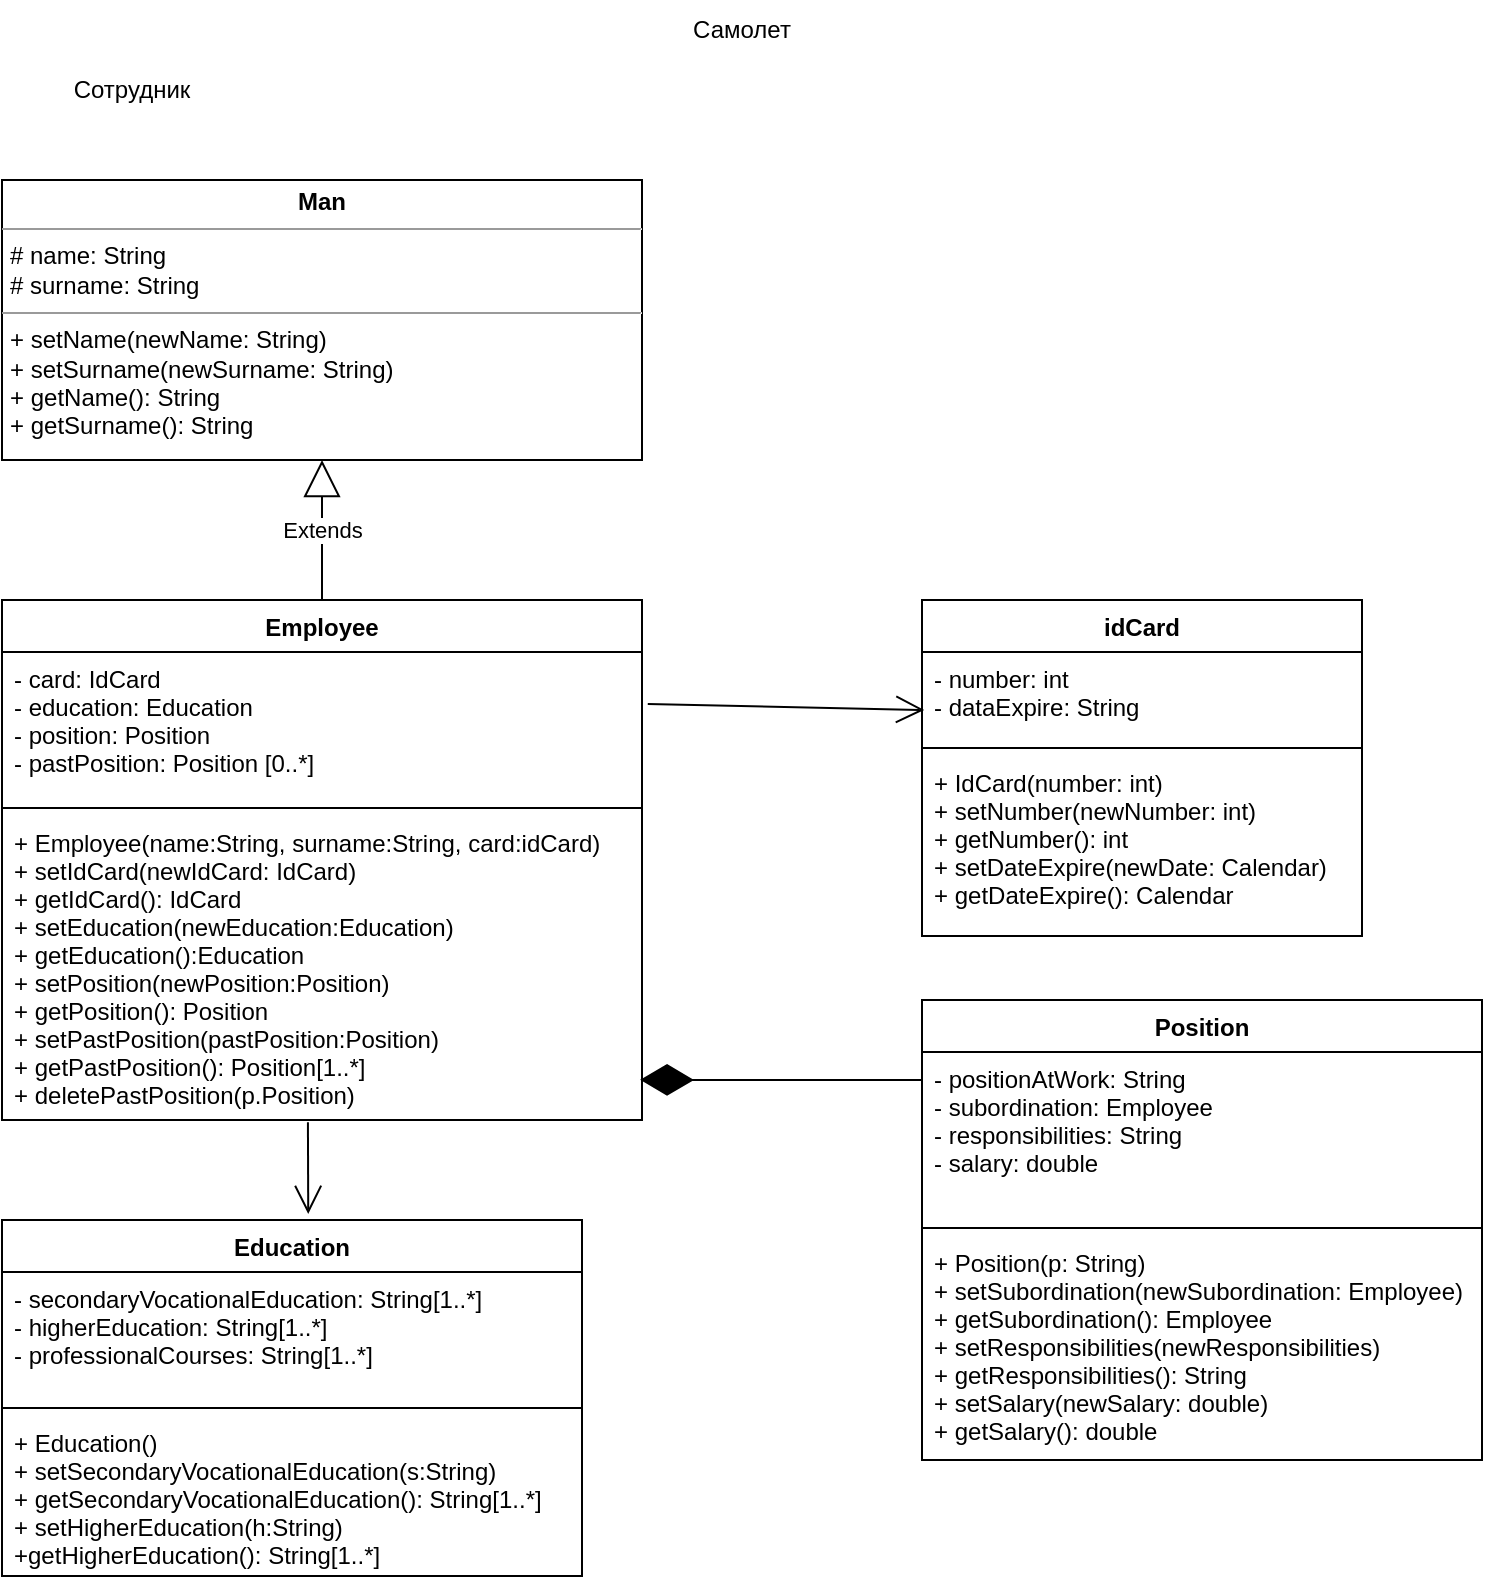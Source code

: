 <mxfile version="16.5.1" type="device"><diagram id="lKweHb_fgRcx7lAHBgXL" name="Page-1"><mxGraphModel dx="1158" dy="845" grid="1" gridSize="10" guides="1" tooltips="1" connect="1" arrows="1" fold="1" page="1" pageScale="1" pageWidth="827" pageHeight="1169" math="0" shadow="0"><root><mxCell id="0"/><mxCell id="1" parent="0"/><mxCell id="x3hnnmNgJB4RIHa0ofEN-1" value="Самолет" style="text;html=1;strokeColor=none;fillColor=none;align=center;verticalAlign=middle;whiteSpace=wrap;rounded=0;" parent="1" vertex="1"><mxGeometry x="460" y="30" width="60" height="30" as="geometry"/></mxCell><mxCell id="x3hnnmNgJB4RIHa0ofEN-2" value="Сотрудник" style="text;html=1;strokeColor=none;fillColor=none;align=center;verticalAlign=middle;whiteSpace=wrap;rounded=0;" parent="1" vertex="1"><mxGeometry x="155" y="60" width="60" height="30" as="geometry"/></mxCell><mxCell id="x3hnnmNgJB4RIHa0ofEN-3" value="Employee" style="swimlane;fontStyle=1;align=center;verticalAlign=top;childLayout=stackLayout;horizontal=1;startSize=26;horizontalStack=0;resizeParent=1;resizeParentMax=0;resizeLast=0;collapsible=1;marginBottom=0;" parent="1" vertex="1"><mxGeometry x="120" y="330" width="320" height="260" as="geometry"/></mxCell><mxCell id="x3hnnmNgJB4RIHa0ofEN-4" value="- card: IdCard&#10;- education: Education&#10;- position: Position&#10;- pastPosition: Position [0..*]" style="text;strokeColor=none;fillColor=none;align=left;verticalAlign=top;spacingLeft=4;spacingRight=4;overflow=hidden;rotatable=0;points=[[0,0.5],[1,0.5]];portConstraint=eastwest;" parent="x3hnnmNgJB4RIHa0ofEN-3" vertex="1"><mxGeometry y="26" width="320" height="74" as="geometry"/></mxCell><mxCell id="x3hnnmNgJB4RIHa0ofEN-5" value="" style="line;strokeWidth=1;fillColor=none;align=left;verticalAlign=middle;spacingTop=-1;spacingLeft=3;spacingRight=3;rotatable=0;labelPosition=right;points=[];portConstraint=eastwest;" parent="x3hnnmNgJB4RIHa0ofEN-3" vertex="1"><mxGeometry y="100" width="320" height="8" as="geometry"/></mxCell><mxCell id="x3hnnmNgJB4RIHa0ofEN-6" value="+ Employee(name:String, surname:String, card:idCard)&#10;+ setIdCard(newIdCard: IdCard)&#10;+ getIdCard(): IdCard&#10;+ setEducation(newEducation:Education)&#10;+ getEducation():Education&#10;+ setPosition(newPosition:Position)&#10;+ getPosition(): Position&#10;+ setPastPosition(pastPosition:Position)&#10;+ getPastPosition(): Position[1..*]&#10;+ deletePastPosition(p.Position)" style="text;strokeColor=none;fillColor=none;align=left;verticalAlign=top;spacingLeft=4;spacingRight=4;overflow=hidden;rotatable=0;points=[[0,0.5],[1,0.5]];portConstraint=eastwest;" parent="x3hnnmNgJB4RIHa0ofEN-3" vertex="1"><mxGeometry y="108" width="320" height="152" as="geometry"/></mxCell><mxCell id="jYi96M2kkpEkOTG0yP6u-1" value="&lt;p style=&quot;margin: 0px ; margin-top: 4px ; text-align: center&quot;&gt;&lt;b&gt;Man&lt;/b&gt;&lt;/p&gt;&lt;hr size=&quot;1&quot;&gt;&lt;p style=&quot;margin: 0px ; margin-left: 4px&quot;&gt;# name: String&lt;/p&gt;&lt;p style=&quot;margin: 0px ; margin-left: 4px&quot;&gt;# surname: String&lt;/p&gt;&lt;hr size=&quot;1&quot;&gt;&lt;p style=&quot;margin: 0px ; margin-left: 4px&quot;&gt;+ setName(newName: String)&lt;/p&gt;&lt;p style=&quot;margin: 0px ; margin-left: 4px&quot;&gt;+ setSurname(newSurname: String)&lt;/p&gt;&lt;p style=&quot;margin: 0px ; margin-left: 4px&quot;&gt;+ getName(): String&lt;/p&gt;&lt;p style=&quot;margin: 0px ; margin-left: 4px&quot;&gt;+ getSurname(): String&lt;/p&gt;" style="verticalAlign=top;align=left;overflow=fill;fontSize=12;fontFamily=Helvetica;html=1;" parent="1" vertex="1"><mxGeometry x="120" y="120" width="320" height="140" as="geometry"/></mxCell><mxCell id="Yl4yFFDTpGpjdeBUZT7N-1" value="idCard" style="swimlane;fontStyle=1;align=center;verticalAlign=top;childLayout=stackLayout;horizontal=1;startSize=26;horizontalStack=0;resizeParent=1;resizeParentMax=0;resizeLast=0;collapsible=1;marginBottom=0;" vertex="1" parent="1"><mxGeometry x="580" y="330" width="220" height="168" as="geometry"/></mxCell><mxCell id="Yl4yFFDTpGpjdeBUZT7N-2" value="- number: int&#10;- dataExpire: String" style="text;strokeColor=none;fillColor=none;align=left;verticalAlign=top;spacingLeft=4;spacingRight=4;overflow=hidden;rotatable=0;points=[[0,0.5],[1,0.5]];portConstraint=eastwest;" vertex="1" parent="Yl4yFFDTpGpjdeBUZT7N-1"><mxGeometry y="26" width="220" height="44" as="geometry"/></mxCell><mxCell id="Yl4yFFDTpGpjdeBUZT7N-3" value="" style="line;strokeWidth=1;fillColor=none;align=left;verticalAlign=middle;spacingTop=-1;spacingLeft=3;spacingRight=3;rotatable=0;labelPosition=right;points=[];portConstraint=eastwest;" vertex="1" parent="Yl4yFFDTpGpjdeBUZT7N-1"><mxGeometry y="70" width="220" height="8" as="geometry"/></mxCell><mxCell id="Yl4yFFDTpGpjdeBUZT7N-4" value="+ IdCard(number: int)&#10;+ setNumber(newNumber: int)&#10;+ getNumber(): int&#10;+ setDateExpire(newDate: Calendar)&#10;+ getDateExpire(): Calendar" style="text;strokeColor=none;fillColor=none;align=left;verticalAlign=top;spacingLeft=4;spacingRight=4;overflow=hidden;rotatable=0;points=[[0,0.5],[1,0.5]];portConstraint=eastwest;" vertex="1" parent="Yl4yFFDTpGpjdeBUZT7N-1"><mxGeometry y="78" width="220" height="90" as="geometry"/></mxCell><mxCell id="Yl4yFFDTpGpjdeBUZT7N-5" value="Position" style="swimlane;fontStyle=1;align=center;verticalAlign=top;childLayout=stackLayout;horizontal=1;startSize=26;horizontalStack=0;resizeParent=1;resizeParentMax=0;resizeLast=0;collapsible=1;marginBottom=0;" vertex="1" parent="1"><mxGeometry x="580" y="530" width="280" height="230" as="geometry"/></mxCell><mxCell id="Yl4yFFDTpGpjdeBUZT7N-6" value="- positionAtWork: String&#10;- subordination: Employee&#10;- responsibilities: String&#10;- salary: double&#10;" style="text;strokeColor=none;fillColor=none;align=left;verticalAlign=top;spacingLeft=4;spacingRight=4;overflow=hidden;rotatable=0;points=[[0,0.5],[1,0.5]];portConstraint=eastwest;" vertex="1" parent="Yl4yFFDTpGpjdeBUZT7N-5"><mxGeometry y="26" width="280" height="84" as="geometry"/></mxCell><mxCell id="Yl4yFFDTpGpjdeBUZT7N-7" value="" style="line;strokeWidth=1;fillColor=none;align=left;verticalAlign=middle;spacingTop=-1;spacingLeft=3;spacingRight=3;rotatable=0;labelPosition=right;points=[];portConstraint=eastwest;" vertex="1" parent="Yl4yFFDTpGpjdeBUZT7N-5"><mxGeometry y="110" width="280" height="8" as="geometry"/></mxCell><mxCell id="Yl4yFFDTpGpjdeBUZT7N-8" value="+ Position(p: String)&#10;+ setSubordination(newSubordination: Employee)&#10;+ getSubordination(): Employee&#10;+ setResponsibilities(newResponsibilities)&#10;+ getResponsibilities(): String&#10;+ setSalary(newSalary: double)&#10;+ getSalary(): double" style="text;strokeColor=none;fillColor=none;align=left;verticalAlign=top;spacingLeft=4;spacingRight=4;overflow=hidden;rotatable=0;points=[[0,0.5],[1,0.5]];portConstraint=eastwest;" vertex="1" parent="Yl4yFFDTpGpjdeBUZT7N-5"><mxGeometry y="118" width="280" height="112" as="geometry"/></mxCell><mxCell id="Yl4yFFDTpGpjdeBUZT7N-9" value="Education" style="swimlane;fontStyle=1;align=center;verticalAlign=top;childLayout=stackLayout;horizontal=1;startSize=26;horizontalStack=0;resizeParent=1;resizeParentMax=0;resizeLast=0;collapsible=1;marginBottom=0;" vertex="1" parent="1"><mxGeometry x="120" y="640" width="290" height="178" as="geometry"/></mxCell><mxCell id="Yl4yFFDTpGpjdeBUZT7N-10" value="- secondaryVocationalEducation: String[1..*]&#10;- higherEducation: String[1..*]&#10;- professionalCourses: String[1..*]" style="text;strokeColor=none;fillColor=none;align=left;verticalAlign=top;spacingLeft=4;spacingRight=4;overflow=hidden;rotatable=0;points=[[0,0.5],[1,0.5]];portConstraint=eastwest;" vertex="1" parent="Yl4yFFDTpGpjdeBUZT7N-9"><mxGeometry y="26" width="290" height="64" as="geometry"/></mxCell><mxCell id="Yl4yFFDTpGpjdeBUZT7N-11" value="" style="line;strokeWidth=1;fillColor=none;align=left;verticalAlign=middle;spacingTop=-1;spacingLeft=3;spacingRight=3;rotatable=0;labelPosition=right;points=[];portConstraint=eastwest;" vertex="1" parent="Yl4yFFDTpGpjdeBUZT7N-9"><mxGeometry y="90" width="290" height="8" as="geometry"/></mxCell><mxCell id="Yl4yFFDTpGpjdeBUZT7N-12" value="+ Education()&#10;+ setSecondaryVocationalEducation(s:String)&#10;+ getSecondaryVocationalEducation(): String[1..*]&#10;+ setHigherEducation(h:String)&#10;+getHigherEducation(): String[1..*]" style="text;strokeColor=none;fillColor=none;align=left;verticalAlign=top;spacingLeft=4;spacingRight=4;overflow=hidden;rotatable=0;points=[[0,0.5],[1,0.5]];portConstraint=eastwest;" vertex="1" parent="Yl4yFFDTpGpjdeBUZT7N-9"><mxGeometry y="98" width="290" height="80" as="geometry"/></mxCell><mxCell id="Yl4yFFDTpGpjdeBUZT7N-13" value="Extends" style="endArrow=block;endSize=16;endFill=0;html=1;rounded=0;entryX=0.5;entryY=1;entryDx=0;entryDy=0;exitX=0.5;exitY=0;exitDx=0;exitDy=0;" edge="1" parent="1" source="x3hnnmNgJB4RIHa0ofEN-3" target="jYi96M2kkpEkOTG0yP6u-1"><mxGeometry width="160" relative="1" as="geometry"><mxPoint x="210" y="540" as="sourcePoint"/><mxPoint x="370" y="540" as="targetPoint"/></mxGeometry></mxCell><mxCell id="Yl4yFFDTpGpjdeBUZT7N-14" value="" style="endArrow=open;endFill=1;endSize=12;html=1;rounded=0;exitX=1.009;exitY=0.351;exitDx=0;exitDy=0;exitPerimeter=0;entryX=0.005;entryY=0.659;entryDx=0;entryDy=0;entryPerimeter=0;" edge="1" parent="1" source="x3hnnmNgJB4RIHa0ofEN-4" target="Yl4yFFDTpGpjdeBUZT7N-2"><mxGeometry width="160" relative="1" as="geometry"><mxPoint x="450" y="390" as="sourcePoint"/><mxPoint x="580" y="390" as="targetPoint"/></mxGeometry></mxCell><mxCell id="Yl4yFFDTpGpjdeBUZT7N-15" value="" style="endArrow=open;endFill=1;endSize=12;html=1;rounded=0;exitX=0.478;exitY=1.007;exitDx=0;exitDy=0;exitPerimeter=0;entryX=0.528;entryY=-0.017;entryDx=0;entryDy=0;entryPerimeter=0;" edge="1" parent="1" source="x3hnnmNgJB4RIHa0ofEN-6" target="Yl4yFFDTpGpjdeBUZT7N-9"><mxGeometry width="160" relative="1" as="geometry"><mxPoint x="210" y="540" as="sourcePoint"/><mxPoint x="370" y="540" as="targetPoint"/></mxGeometry></mxCell><mxCell id="Yl4yFFDTpGpjdeBUZT7N-16" value="" style="endArrow=diamondThin;endFill=1;endSize=24;html=1;rounded=0;entryX=0.997;entryY=0.868;entryDx=0;entryDy=0;entryPerimeter=0;" edge="1" parent="1" target="x3hnnmNgJB4RIHa0ofEN-6"><mxGeometry width="160" relative="1" as="geometry"><mxPoint x="580" y="570" as="sourcePoint"/><mxPoint x="370" y="540" as="targetPoint"/></mxGeometry></mxCell></root></mxGraphModel></diagram></mxfile>